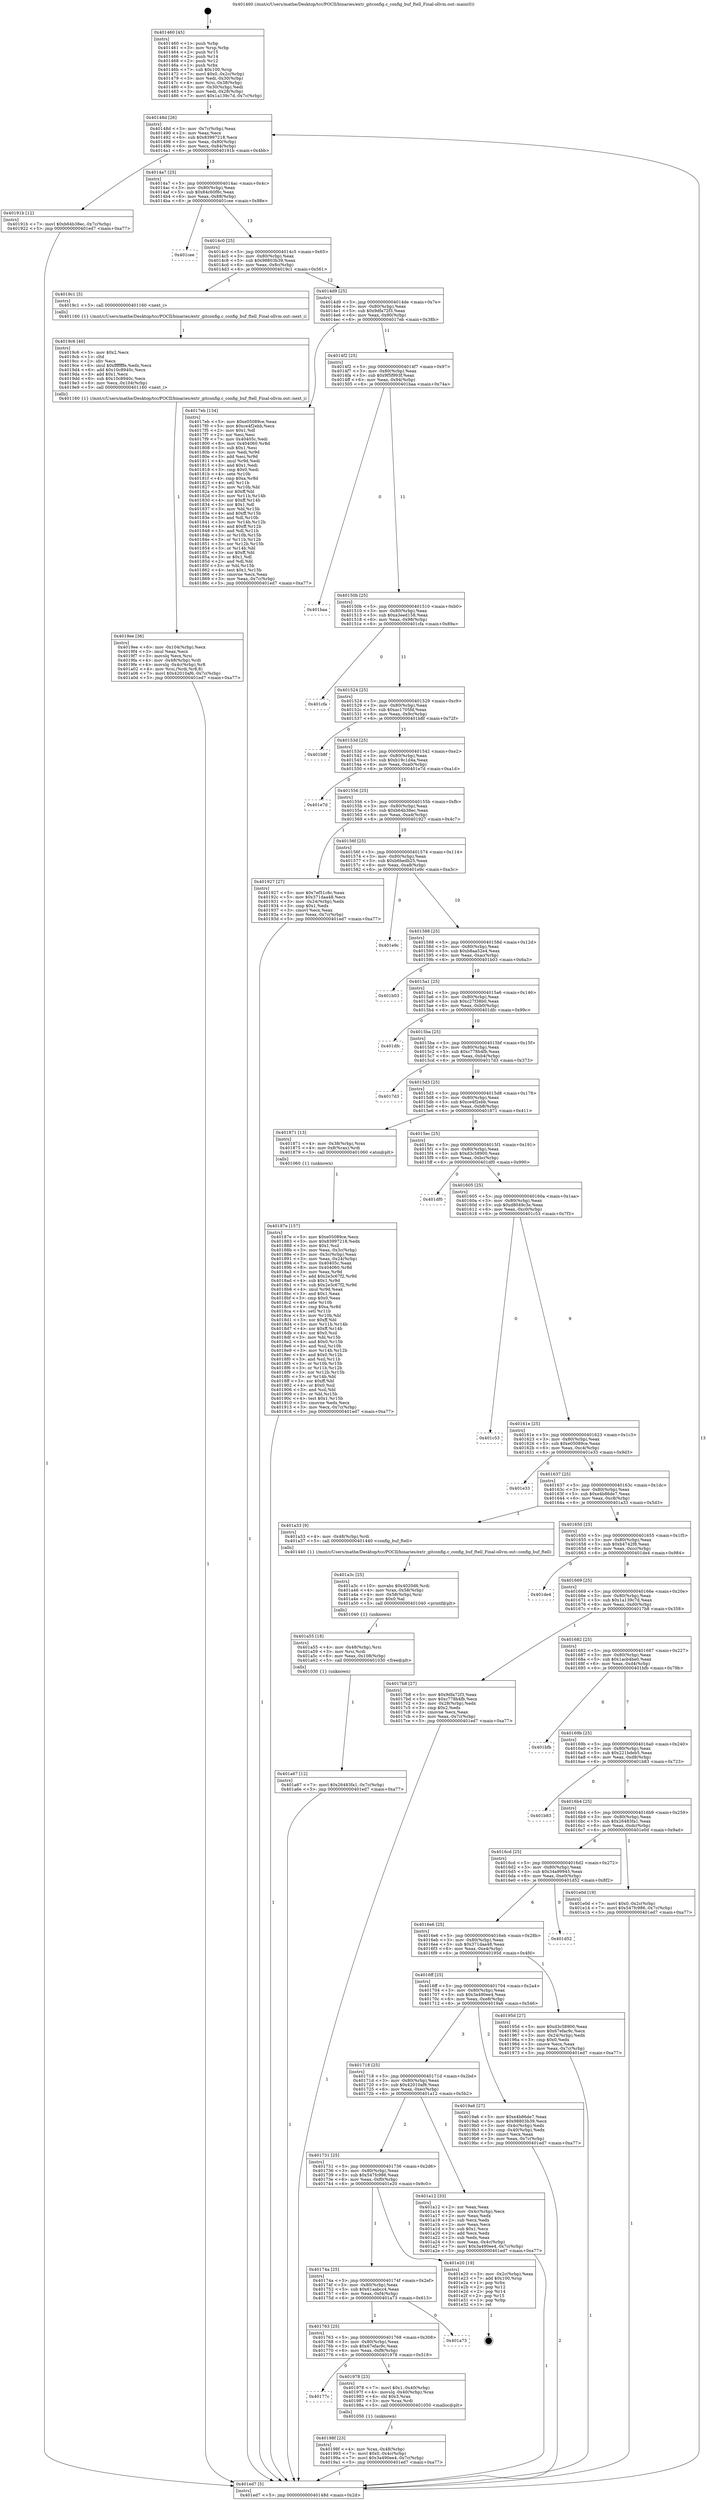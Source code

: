 digraph "0x401460" {
  label = "0x401460 (/mnt/c/Users/mathe/Desktop/tcc/POCII/binaries/extr_gitconfig.c_config_buf_ftell_Final-ollvm.out::main(0))"
  labelloc = "t"
  node[shape=record]

  Entry [label="",width=0.3,height=0.3,shape=circle,fillcolor=black,style=filled]
  "0x40148d" [label="{
     0x40148d [26]\l
     | [instrs]\l
     &nbsp;&nbsp;0x40148d \<+3\>: mov -0x7c(%rbp),%eax\l
     &nbsp;&nbsp;0x401490 \<+2\>: mov %eax,%ecx\l
     &nbsp;&nbsp;0x401492 \<+6\>: sub $0x83997218,%ecx\l
     &nbsp;&nbsp;0x401498 \<+3\>: mov %eax,-0x80(%rbp)\l
     &nbsp;&nbsp;0x40149b \<+6\>: mov %ecx,-0x84(%rbp)\l
     &nbsp;&nbsp;0x4014a1 \<+6\>: je 000000000040191b \<main+0x4bb\>\l
  }"]
  "0x40191b" [label="{
     0x40191b [12]\l
     | [instrs]\l
     &nbsp;&nbsp;0x40191b \<+7\>: movl $0xb64b38ec,-0x7c(%rbp)\l
     &nbsp;&nbsp;0x401922 \<+5\>: jmp 0000000000401ed7 \<main+0xa77\>\l
  }"]
  "0x4014a7" [label="{
     0x4014a7 [25]\l
     | [instrs]\l
     &nbsp;&nbsp;0x4014a7 \<+5\>: jmp 00000000004014ac \<main+0x4c\>\l
     &nbsp;&nbsp;0x4014ac \<+3\>: mov -0x80(%rbp),%eax\l
     &nbsp;&nbsp;0x4014af \<+5\>: sub $0x84c60f8c,%eax\l
     &nbsp;&nbsp;0x4014b4 \<+6\>: mov %eax,-0x88(%rbp)\l
     &nbsp;&nbsp;0x4014ba \<+6\>: je 0000000000401cee \<main+0x88e\>\l
  }"]
  Exit [label="",width=0.3,height=0.3,shape=circle,fillcolor=black,style=filled,peripheries=2]
  "0x401cee" [label="{
     0x401cee\l
  }", style=dashed]
  "0x4014c0" [label="{
     0x4014c0 [25]\l
     | [instrs]\l
     &nbsp;&nbsp;0x4014c0 \<+5\>: jmp 00000000004014c5 \<main+0x65\>\l
     &nbsp;&nbsp;0x4014c5 \<+3\>: mov -0x80(%rbp),%eax\l
     &nbsp;&nbsp;0x4014c8 \<+5\>: sub $0x98803b39,%eax\l
     &nbsp;&nbsp;0x4014cd \<+6\>: mov %eax,-0x8c(%rbp)\l
     &nbsp;&nbsp;0x4014d3 \<+6\>: je 00000000004019c1 \<main+0x561\>\l
  }"]
  "0x401a67" [label="{
     0x401a67 [12]\l
     | [instrs]\l
     &nbsp;&nbsp;0x401a67 \<+7\>: movl $0x26483fa1,-0x7c(%rbp)\l
     &nbsp;&nbsp;0x401a6e \<+5\>: jmp 0000000000401ed7 \<main+0xa77\>\l
  }"]
  "0x4019c1" [label="{
     0x4019c1 [5]\l
     | [instrs]\l
     &nbsp;&nbsp;0x4019c1 \<+5\>: call 0000000000401160 \<next_i\>\l
     | [calls]\l
     &nbsp;&nbsp;0x401160 \{1\} (/mnt/c/Users/mathe/Desktop/tcc/POCII/binaries/extr_gitconfig.c_config_buf_ftell_Final-ollvm.out::next_i)\l
  }"]
  "0x4014d9" [label="{
     0x4014d9 [25]\l
     | [instrs]\l
     &nbsp;&nbsp;0x4014d9 \<+5\>: jmp 00000000004014de \<main+0x7e\>\l
     &nbsp;&nbsp;0x4014de \<+3\>: mov -0x80(%rbp),%eax\l
     &nbsp;&nbsp;0x4014e1 \<+5\>: sub $0x9dfa72f3,%eax\l
     &nbsp;&nbsp;0x4014e6 \<+6\>: mov %eax,-0x90(%rbp)\l
     &nbsp;&nbsp;0x4014ec \<+6\>: je 00000000004017eb \<main+0x38b\>\l
  }"]
  "0x401a55" [label="{
     0x401a55 [18]\l
     | [instrs]\l
     &nbsp;&nbsp;0x401a55 \<+4\>: mov -0x48(%rbp),%rsi\l
     &nbsp;&nbsp;0x401a59 \<+3\>: mov %rsi,%rdi\l
     &nbsp;&nbsp;0x401a5c \<+6\>: mov %eax,-0x108(%rbp)\l
     &nbsp;&nbsp;0x401a62 \<+5\>: call 0000000000401030 \<free@plt\>\l
     | [calls]\l
     &nbsp;&nbsp;0x401030 \{1\} (unknown)\l
  }"]
  "0x4017eb" [label="{
     0x4017eb [134]\l
     | [instrs]\l
     &nbsp;&nbsp;0x4017eb \<+5\>: mov $0xe05089ce,%eax\l
     &nbsp;&nbsp;0x4017f0 \<+5\>: mov $0xce4f2ebb,%ecx\l
     &nbsp;&nbsp;0x4017f5 \<+2\>: mov $0x1,%dl\l
     &nbsp;&nbsp;0x4017f7 \<+2\>: xor %esi,%esi\l
     &nbsp;&nbsp;0x4017f9 \<+7\>: mov 0x40405c,%edi\l
     &nbsp;&nbsp;0x401800 \<+8\>: mov 0x404060,%r8d\l
     &nbsp;&nbsp;0x401808 \<+3\>: sub $0x1,%esi\l
     &nbsp;&nbsp;0x40180b \<+3\>: mov %edi,%r9d\l
     &nbsp;&nbsp;0x40180e \<+3\>: add %esi,%r9d\l
     &nbsp;&nbsp;0x401811 \<+4\>: imul %r9d,%edi\l
     &nbsp;&nbsp;0x401815 \<+3\>: and $0x1,%edi\l
     &nbsp;&nbsp;0x401818 \<+3\>: cmp $0x0,%edi\l
     &nbsp;&nbsp;0x40181b \<+4\>: sete %r10b\l
     &nbsp;&nbsp;0x40181f \<+4\>: cmp $0xa,%r8d\l
     &nbsp;&nbsp;0x401823 \<+4\>: setl %r11b\l
     &nbsp;&nbsp;0x401827 \<+3\>: mov %r10b,%bl\l
     &nbsp;&nbsp;0x40182a \<+3\>: xor $0xff,%bl\l
     &nbsp;&nbsp;0x40182d \<+3\>: mov %r11b,%r14b\l
     &nbsp;&nbsp;0x401830 \<+4\>: xor $0xff,%r14b\l
     &nbsp;&nbsp;0x401834 \<+3\>: xor $0x1,%dl\l
     &nbsp;&nbsp;0x401837 \<+3\>: mov %bl,%r15b\l
     &nbsp;&nbsp;0x40183a \<+4\>: and $0xff,%r15b\l
     &nbsp;&nbsp;0x40183e \<+3\>: and %dl,%r10b\l
     &nbsp;&nbsp;0x401841 \<+3\>: mov %r14b,%r12b\l
     &nbsp;&nbsp;0x401844 \<+4\>: and $0xff,%r12b\l
     &nbsp;&nbsp;0x401848 \<+3\>: and %dl,%r11b\l
     &nbsp;&nbsp;0x40184b \<+3\>: or %r10b,%r15b\l
     &nbsp;&nbsp;0x40184e \<+3\>: or %r11b,%r12b\l
     &nbsp;&nbsp;0x401851 \<+3\>: xor %r12b,%r15b\l
     &nbsp;&nbsp;0x401854 \<+3\>: or %r14b,%bl\l
     &nbsp;&nbsp;0x401857 \<+3\>: xor $0xff,%bl\l
     &nbsp;&nbsp;0x40185a \<+3\>: or $0x1,%dl\l
     &nbsp;&nbsp;0x40185d \<+2\>: and %dl,%bl\l
     &nbsp;&nbsp;0x40185f \<+3\>: or %bl,%r15b\l
     &nbsp;&nbsp;0x401862 \<+4\>: test $0x1,%r15b\l
     &nbsp;&nbsp;0x401866 \<+3\>: cmovne %ecx,%eax\l
     &nbsp;&nbsp;0x401869 \<+3\>: mov %eax,-0x7c(%rbp)\l
     &nbsp;&nbsp;0x40186c \<+5\>: jmp 0000000000401ed7 \<main+0xa77\>\l
  }"]
  "0x4014f2" [label="{
     0x4014f2 [25]\l
     | [instrs]\l
     &nbsp;&nbsp;0x4014f2 \<+5\>: jmp 00000000004014f7 \<main+0x97\>\l
     &nbsp;&nbsp;0x4014f7 \<+3\>: mov -0x80(%rbp),%eax\l
     &nbsp;&nbsp;0x4014fa \<+5\>: sub $0x9f5f993f,%eax\l
     &nbsp;&nbsp;0x4014ff \<+6\>: mov %eax,-0x94(%rbp)\l
     &nbsp;&nbsp;0x401505 \<+6\>: je 0000000000401baa \<main+0x74a\>\l
  }"]
  "0x401a3c" [label="{
     0x401a3c [25]\l
     | [instrs]\l
     &nbsp;&nbsp;0x401a3c \<+10\>: movabs $0x4020d6,%rdi\l
     &nbsp;&nbsp;0x401a46 \<+4\>: mov %rax,-0x58(%rbp)\l
     &nbsp;&nbsp;0x401a4a \<+4\>: mov -0x58(%rbp),%rsi\l
     &nbsp;&nbsp;0x401a4e \<+2\>: mov $0x0,%al\l
     &nbsp;&nbsp;0x401a50 \<+5\>: call 0000000000401040 \<printf@plt\>\l
     | [calls]\l
     &nbsp;&nbsp;0x401040 \{1\} (unknown)\l
  }"]
  "0x401baa" [label="{
     0x401baa\l
  }", style=dashed]
  "0x40150b" [label="{
     0x40150b [25]\l
     | [instrs]\l
     &nbsp;&nbsp;0x40150b \<+5\>: jmp 0000000000401510 \<main+0xb0\>\l
     &nbsp;&nbsp;0x401510 \<+3\>: mov -0x80(%rbp),%eax\l
     &nbsp;&nbsp;0x401513 \<+5\>: sub $0xa3eed158,%eax\l
     &nbsp;&nbsp;0x401518 \<+6\>: mov %eax,-0x98(%rbp)\l
     &nbsp;&nbsp;0x40151e \<+6\>: je 0000000000401cfa \<main+0x89a\>\l
  }"]
  "0x4019ee" [label="{
     0x4019ee [36]\l
     | [instrs]\l
     &nbsp;&nbsp;0x4019ee \<+6\>: mov -0x104(%rbp),%ecx\l
     &nbsp;&nbsp;0x4019f4 \<+3\>: imul %eax,%ecx\l
     &nbsp;&nbsp;0x4019f7 \<+3\>: movslq %ecx,%rsi\l
     &nbsp;&nbsp;0x4019fa \<+4\>: mov -0x48(%rbp),%rdi\l
     &nbsp;&nbsp;0x4019fe \<+4\>: movslq -0x4c(%rbp),%r8\l
     &nbsp;&nbsp;0x401a02 \<+4\>: mov %rsi,(%rdi,%r8,8)\l
     &nbsp;&nbsp;0x401a06 \<+7\>: movl $0x42010af6,-0x7c(%rbp)\l
     &nbsp;&nbsp;0x401a0d \<+5\>: jmp 0000000000401ed7 \<main+0xa77\>\l
  }"]
  "0x401cfa" [label="{
     0x401cfa\l
  }", style=dashed]
  "0x401524" [label="{
     0x401524 [25]\l
     | [instrs]\l
     &nbsp;&nbsp;0x401524 \<+5\>: jmp 0000000000401529 \<main+0xc9\>\l
     &nbsp;&nbsp;0x401529 \<+3\>: mov -0x80(%rbp),%eax\l
     &nbsp;&nbsp;0x40152c \<+5\>: sub $0xac1705fd,%eax\l
     &nbsp;&nbsp;0x401531 \<+6\>: mov %eax,-0x9c(%rbp)\l
     &nbsp;&nbsp;0x401537 \<+6\>: je 0000000000401b8f \<main+0x72f\>\l
  }"]
  "0x4019c6" [label="{
     0x4019c6 [40]\l
     | [instrs]\l
     &nbsp;&nbsp;0x4019c6 \<+5\>: mov $0x2,%ecx\l
     &nbsp;&nbsp;0x4019cb \<+1\>: cltd\l
     &nbsp;&nbsp;0x4019cc \<+2\>: idiv %ecx\l
     &nbsp;&nbsp;0x4019ce \<+6\>: imul $0xfffffffe,%edx,%ecx\l
     &nbsp;&nbsp;0x4019d4 \<+6\>: add $0x10c8940c,%ecx\l
     &nbsp;&nbsp;0x4019da \<+3\>: add $0x1,%ecx\l
     &nbsp;&nbsp;0x4019dd \<+6\>: sub $0x10c8940c,%ecx\l
     &nbsp;&nbsp;0x4019e3 \<+6\>: mov %ecx,-0x104(%rbp)\l
     &nbsp;&nbsp;0x4019e9 \<+5\>: call 0000000000401160 \<next_i\>\l
     | [calls]\l
     &nbsp;&nbsp;0x401160 \{1\} (/mnt/c/Users/mathe/Desktop/tcc/POCII/binaries/extr_gitconfig.c_config_buf_ftell_Final-ollvm.out::next_i)\l
  }"]
  "0x401b8f" [label="{
     0x401b8f\l
  }", style=dashed]
  "0x40153d" [label="{
     0x40153d [25]\l
     | [instrs]\l
     &nbsp;&nbsp;0x40153d \<+5\>: jmp 0000000000401542 \<main+0xe2\>\l
     &nbsp;&nbsp;0x401542 \<+3\>: mov -0x80(%rbp),%eax\l
     &nbsp;&nbsp;0x401545 \<+5\>: sub $0xb19c1d4a,%eax\l
     &nbsp;&nbsp;0x40154a \<+6\>: mov %eax,-0xa0(%rbp)\l
     &nbsp;&nbsp;0x401550 \<+6\>: je 0000000000401e7d \<main+0xa1d\>\l
  }"]
  "0x40198f" [label="{
     0x40198f [23]\l
     | [instrs]\l
     &nbsp;&nbsp;0x40198f \<+4\>: mov %rax,-0x48(%rbp)\l
     &nbsp;&nbsp;0x401993 \<+7\>: movl $0x0,-0x4c(%rbp)\l
     &nbsp;&nbsp;0x40199a \<+7\>: movl $0x3a490ee4,-0x7c(%rbp)\l
     &nbsp;&nbsp;0x4019a1 \<+5\>: jmp 0000000000401ed7 \<main+0xa77\>\l
  }"]
  "0x401e7d" [label="{
     0x401e7d\l
  }", style=dashed]
  "0x401556" [label="{
     0x401556 [25]\l
     | [instrs]\l
     &nbsp;&nbsp;0x401556 \<+5\>: jmp 000000000040155b \<main+0xfb\>\l
     &nbsp;&nbsp;0x40155b \<+3\>: mov -0x80(%rbp),%eax\l
     &nbsp;&nbsp;0x40155e \<+5\>: sub $0xb64b38ec,%eax\l
     &nbsp;&nbsp;0x401563 \<+6\>: mov %eax,-0xa4(%rbp)\l
     &nbsp;&nbsp;0x401569 \<+6\>: je 0000000000401927 \<main+0x4c7\>\l
  }"]
  "0x40177c" [label="{
     0x40177c\l
  }", style=dashed]
  "0x401927" [label="{
     0x401927 [27]\l
     | [instrs]\l
     &nbsp;&nbsp;0x401927 \<+5\>: mov $0x7ef51c8c,%eax\l
     &nbsp;&nbsp;0x40192c \<+5\>: mov $0x371daa48,%ecx\l
     &nbsp;&nbsp;0x401931 \<+3\>: mov -0x24(%rbp),%edx\l
     &nbsp;&nbsp;0x401934 \<+3\>: cmp $0x1,%edx\l
     &nbsp;&nbsp;0x401937 \<+3\>: cmovl %ecx,%eax\l
     &nbsp;&nbsp;0x40193a \<+3\>: mov %eax,-0x7c(%rbp)\l
     &nbsp;&nbsp;0x40193d \<+5\>: jmp 0000000000401ed7 \<main+0xa77\>\l
  }"]
  "0x40156f" [label="{
     0x40156f [25]\l
     | [instrs]\l
     &nbsp;&nbsp;0x40156f \<+5\>: jmp 0000000000401574 \<main+0x114\>\l
     &nbsp;&nbsp;0x401574 \<+3\>: mov -0x80(%rbp),%eax\l
     &nbsp;&nbsp;0x401577 \<+5\>: sub $0xb6bedb25,%eax\l
     &nbsp;&nbsp;0x40157c \<+6\>: mov %eax,-0xa8(%rbp)\l
     &nbsp;&nbsp;0x401582 \<+6\>: je 0000000000401e9c \<main+0xa3c\>\l
  }"]
  "0x401978" [label="{
     0x401978 [23]\l
     | [instrs]\l
     &nbsp;&nbsp;0x401978 \<+7\>: movl $0x1,-0x40(%rbp)\l
     &nbsp;&nbsp;0x40197f \<+4\>: movslq -0x40(%rbp),%rax\l
     &nbsp;&nbsp;0x401983 \<+4\>: shl $0x3,%rax\l
     &nbsp;&nbsp;0x401987 \<+3\>: mov %rax,%rdi\l
     &nbsp;&nbsp;0x40198a \<+5\>: call 0000000000401050 \<malloc@plt\>\l
     | [calls]\l
     &nbsp;&nbsp;0x401050 \{1\} (unknown)\l
  }"]
  "0x401e9c" [label="{
     0x401e9c\l
  }", style=dashed]
  "0x401588" [label="{
     0x401588 [25]\l
     | [instrs]\l
     &nbsp;&nbsp;0x401588 \<+5\>: jmp 000000000040158d \<main+0x12d\>\l
     &nbsp;&nbsp;0x40158d \<+3\>: mov -0x80(%rbp),%eax\l
     &nbsp;&nbsp;0x401590 \<+5\>: sub $0xb8aa52e4,%eax\l
     &nbsp;&nbsp;0x401595 \<+6\>: mov %eax,-0xac(%rbp)\l
     &nbsp;&nbsp;0x40159b \<+6\>: je 0000000000401b03 \<main+0x6a3\>\l
  }"]
  "0x401763" [label="{
     0x401763 [25]\l
     | [instrs]\l
     &nbsp;&nbsp;0x401763 \<+5\>: jmp 0000000000401768 \<main+0x308\>\l
     &nbsp;&nbsp;0x401768 \<+3\>: mov -0x80(%rbp),%eax\l
     &nbsp;&nbsp;0x40176b \<+5\>: sub $0x67efac9c,%eax\l
     &nbsp;&nbsp;0x401770 \<+6\>: mov %eax,-0xf8(%rbp)\l
     &nbsp;&nbsp;0x401776 \<+6\>: je 0000000000401978 \<main+0x518\>\l
  }"]
  "0x401b03" [label="{
     0x401b03\l
  }", style=dashed]
  "0x4015a1" [label="{
     0x4015a1 [25]\l
     | [instrs]\l
     &nbsp;&nbsp;0x4015a1 \<+5\>: jmp 00000000004015a6 \<main+0x146\>\l
     &nbsp;&nbsp;0x4015a6 \<+3\>: mov -0x80(%rbp),%eax\l
     &nbsp;&nbsp;0x4015a9 \<+5\>: sub $0xc27f38b0,%eax\l
     &nbsp;&nbsp;0x4015ae \<+6\>: mov %eax,-0xb0(%rbp)\l
     &nbsp;&nbsp;0x4015b4 \<+6\>: je 0000000000401dfc \<main+0x99c\>\l
  }"]
  "0x401a73" [label="{
     0x401a73\l
  }", style=dashed]
  "0x401dfc" [label="{
     0x401dfc\l
  }", style=dashed]
  "0x4015ba" [label="{
     0x4015ba [25]\l
     | [instrs]\l
     &nbsp;&nbsp;0x4015ba \<+5\>: jmp 00000000004015bf \<main+0x15f\>\l
     &nbsp;&nbsp;0x4015bf \<+3\>: mov -0x80(%rbp),%eax\l
     &nbsp;&nbsp;0x4015c2 \<+5\>: sub $0xc778b4fb,%eax\l
     &nbsp;&nbsp;0x4015c7 \<+6\>: mov %eax,-0xb4(%rbp)\l
     &nbsp;&nbsp;0x4015cd \<+6\>: je 00000000004017d3 \<main+0x373\>\l
  }"]
  "0x40174a" [label="{
     0x40174a [25]\l
     | [instrs]\l
     &nbsp;&nbsp;0x40174a \<+5\>: jmp 000000000040174f \<main+0x2ef\>\l
     &nbsp;&nbsp;0x40174f \<+3\>: mov -0x80(%rbp),%eax\l
     &nbsp;&nbsp;0x401752 \<+5\>: sub $0x61aabcc4,%eax\l
     &nbsp;&nbsp;0x401757 \<+6\>: mov %eax,-0xf4(%rbp)\l
     &nbsp;&nbsp;0x40175d \<+6\>: je 0000000000401a73 \<main+0x613\>\l
  }"]
  "0x4017d3" [label="{
     0x4017d3\l
  }", style=dashed]
  "0x4015d3" [label="{
     0x4015d3 [25]\l
     | [instrs]\l
     &nbsp;&nbsp;0x4015d3 \<+5\>: jmp 00000000004015d8 \<main+0x178\>\l
     &nbsp;&nbsp;0x4015d8 \<+3\>: mov -0x80(%rbp),%eax\l
     &nbsp;&nbsp;0x4015db \<+5\>: sub $0xce4f2ebb,%eax\l
     &nbsp;&nbsp;0x4015e0 \<+6\>: mov %eax,-0xb8(%rbp)\l
     &nbsp;&nbsp;0x4015e6 \<+6\>: je 0000000000401871 \<main+0x411\>\l
  }"]
  "0x401e20" [label="{
     0x401e20 [19]\l
     | [instrs]\l
     &nbsp;&nbsp;0x401e20 \<+3\>: mov -0x2c(%rbp),%eax\l
     &nbsp;&nbsp;0x401e23 \<+7\>: add $0x100,%rsp\l
     &nbsp;&nbsp;0x401e2a \<+1\>: pop %rbx\l
     &nbsp;&nbsp;0x401e2b \<+2\>: pop %r12\l
     &nbsp;&nbsp;0x401e2d \<+2\>: pop %r14\l
     &nbsp;&nbsp;0x401e2f \<+2\>: pop %r15\l
     &nbsp;&nbsp;0x401e31 \<+1\>: pop %rbp\l
     &nbsp;&nbsp;0x401e32 \<+1\>: ret\l
  }"]
  "0x401871" [label="{
     0x401871 [13]\l
     | [instrs]\l
     &nbsp;&nbsp;0x401871 \<+4\>: mov -0x38(%rbp),%rax\l
     &nbsp;&nbsp;0x401875 \<+4\>: mov 0x8(%rax),%rdi\l
     &nbsp;&nbsp;0x401879 \<+5\>: call 0000000000401060 \<atoi@plt\>\l
     | [calls]\l
     &nbsp;&nbsp;0x401060 \{1\} (unknown)\l
  }"]
  "0x4015ec" [label="{
     0x4015ec [25]\l
     | [instrs]\l
     &nbsp;&nbsp;0x4015ec \<+5\>: jmp 00000000004015f1 \<main+0x191\>\l
     &nbsp;&nbsp;0x4015f1 \<+3\>: mov -0x80(%rbp),%eax\l
     &nbsp;&nbsp;0x4015f4 \<+5\>: sub $0xd3c58900,%eax\l
     &nbsp;&nbsp;0x4015f9 \<+6\>: mov %eax,-0xbc(%rbp)\l
     &nbsp;&nbsp;0x4015ff \<+6\>: je 0000000000401df0 \<main+0x990\>\l
  }"]
  "0x401731" [label="{
     0x401731 [25]\l
     | [instrs]\l
     &nbsp;&nbsp;0x401731 \<+5\>: jmp 0000000000401736 \<main+0x2d6\>\l
     &nbsp;&nbsp;0x401736 \<+3\>: mov -0x80(%rbp),%eax\l
     &nbsp;&nbsp;0x401739 \<+5\>: sub $0x547fc986,%eax\l
     &nbsp;&nbsp;0x40173e \<+6\>: mov %eax,-0xf0(%rbp)\l
     &nbsp;&nbsp;0x401744 \<+6\>: je 0000000000401e20 \<main+0x9c0\>\l
  }"]
  "0x401df0" [label="{
     0x401df0\l
  }", style=dashed]
  "0x401605" [label="{
     0x401605 [25]\l
     | [instrs]\l
     &nbsp;&nbsp;0x401605 \<+5\>: jmp 000000000040160a \<main+0x1aa\>\l
     &nbsp;&nbsp;0x40160a \<+3\>: mov -0x80(%rbp),%eax\l
     &nbsp;&nbsp;0x40160d \<+5\>: sub $0xd8049c3e,%eax\l
     &nbsp;&nbsp;0x401612 \<+6\>: mov %eax,-0xc0(%rbp)\l
     &nbsp;&nbsp;0x401618 \<+6\>: je 0000000000401c53 \<main+0x7f3\>\l
  }"]
  "0x401a12" [label="{
     0x401a12 [33]\l
     | [instrs]\l
     &nbsp;&nbsp;0x401a12 \<+2\>: xor %eax,%eax\l
     &nbsp;&nbsp;0x401a14 \<+3\>: mov -0x4c(%rbp),%ecx\l
     &nbsp;&nbsp;0x401a17 \<+2\>: mov %eax,%edx\l
     &nbsp;&nbsp;0x401a19 \<+2\>: sub %ecx,%edx\l
     &nbsp;&nbsp;0x401a1b \<+2\>: mov %eax,%ecx\l
     &nbsp;&nbsp;0x401a1d \<+3\>: sub $0x1,%ecx\l
     &nbsp;&nbsp;0x401a20 \<+2\>: add %ecx,%edx\l
     &nbsp;&nbsp;0x401a22 \<+2\>: sub %edx,%eax\l
     &nbsp;&nbsp;0x401a24 \<+3\>: mov %eax,-0x4c(%rbp)\l
     &nbsp;&nbsp;0x401a27 \<+7\>: movl $0x3a490ee4,-0x7c(%rbp)\l
     &nbsp;&nbsp;0x401a2e \<+5\>: jmp 0000000000401ed7 \<main+0xa77\>\l
  }"]
  "0x401c53" [label="{
     0x401c53\l
  }", style=dashed]
  "0x40161e" [label="{
     0x40161e [25]\l
     | [instrs]\l
     &nbsp;&nbsp;0x40161e \<+5\>: jmp 0000000000401623 \<main+0x1c3\>\l
     &nbsp;&nbsp;0x401623 \<+3\>: mov -0x80(%rbp),%eax\l
     &nbsp;&nbsp;0x401626 \<+5\>: sub $0xe05089ce,%eax\l
     &nbsp;&nbsp;0x40162b \<+6\>: mov %eax,-0xc4(%rbp)\l
     &nbsp;&nbsp;0x401631 \<+6\>: je 0000000000401e33 \<main+0x9d3\>\l
  }"]
  "0x401718" [label="{
     0x401718 [25]\l
     | [instrs]\l
     &nbsp;&nbsp;0x401718 \<+5\>: jmp 000000000040171d \<main+0x2bd\>\l
     &nbsp;&nbsp;0x40171d \<+3\>: mov -0x80(%rbp),%eax\l
     &nbsp;&nbsp;0x401720 \<+5\>: sub $0x42010af6,%eax\l
     &nbsp;&nbsp;0x401725 \<+6\>: mov %eax,-0xec(%rbp)\l
     &nbsp;&nbsp;0x40172b \<+6\>: je 0000000000401a12 \<main+0x5b2\>\l
  }"]
  "0x401e33" [label="{
     0x401e33\l
  }", style=dashed]
  "0x401637" [label="{
     0x401637 [25]\l
     | [instrs]\l
     &nbsp;&nbsp;0x401637 \<+5\>: jmp 000000000040163c \<main+0x1dc\>\l
     &nbsp;&nbsp;0x40163c \<+3\>: mov -0x80(%rbp),%eax\l
     &nbsp;&nbsp;0x40163f \<+5\>: sub $0xe4b86de7,%eax\l
     &nbsp;&nbsp;0x401644 \<+6\>: mov %eax,-0xc8(%rbp)\l
     &nbsp;&nbsp;0x40164a \<+6\>: je 0000000000401a33 \<main+0x5d3\>\l
  }"]
  "0x4019a6" [label="{
     0x4019a6 [27]\l
     | [instrs]\l
     &nbsp;&nbsp;0x4019a6 \<+5\>: mov $0xe4b86de7,%eax\l
     &nbsp;&nbsp;0x4019ab \<+5\>: mov $0x98803b39,%ecx\l
     &nbsp;&nbsp;0x4019b0 \<+3\>: mov -0x4c(%rbp),%edx\l
     &nbsp;&nbsp;0x4019b3 \<+3\>: cmp -0x40(%rbp),%edx\l
     &nbsp;&nbsp;0x4019b6 \<+3\>: cmovl %ecx,%eax\l
     &nbsp;&nbsp;0x4019b9 \<+3\>: mov %eax,-0x7c(%rbp)\l
     &nbsp;&nbsp;0x4019bc \<+5\>: jmp 0000000000401ed7 \<main+0xa77\>\l
  }"]
  "0x401a33" [label="{
     0x401a33 [9]\l
     | [instrs]\l
     &nbsp;&nbsp;0x401a33 \<+4\>: mov -0x48(%rbp),%rdi\l
     &nbsp;&nbsp;0x401a37 \<+5\>: call 0000000000401440 \<config_buf_ftell\>\l
     | [calls]\l
     &nbsp;&nbsp;0x401440 \{1\} (/mnt/c/Users/mathe/Desktop/tcc/POCII/binaries/extr_gitconfig.c_config_buf_ftell_Final-ollvm.out::config_buf_ftell)\l
  }"]
  "0x401650" [label="{
     0x401650 [25]\l
     | [instrs]\l
     &nbsp;&nbsp;0x401650 \<+5\>: jmp 0000000000401655 \<main+0x1f5\>\l
     &nbsp;&nbsp;0x401655 \<+3\>: mov -0x80(%rbp),%eax\l
     &nbsp;&nbsp;0x401658 \<+5\>: sub $0xb4742f8,%eax\l
     &nbsp;&nbsp;0x40165d \<+6\>: mov %eax,-0xcc(%rbp)\l
     &nbsp;&nbsp;0x401663 \<+6\>: je 0000000000401de4 \<main+0x984\>\l
  }"]
  "0x4016ff" [label="{
     0x4016ff [25]\l
     | [instrs]\l
     &nbsp;&nbsp;0x4016ff \<+5\>: jmp 0000000000401704 \<main+0x2a4\>\l
     &nbsp;&nbsp;0x401704 \<+3\>: mov -0x80(%rbp),%eax\l
     &nbsp;&nbsp;0x401707 \<+5\>: sub $0x3a490ee4,%eax\l
     &nbsp;&nbsp;0x40170c \<+6\>: mov %eax,-0xe8(%rbp)\l
     &nbsp;&nbsp;0x401712 \<+6\>: je 00000000004019a6 \<main+0x546\>\l
  }"]
  "0x401de4" [label="{
     0x401de4\l
  }", style=dashed]
  "0x401669" [label="{
     0x401669 [25]\l
     | [instrs]\l
     &nbsp;&nbsp;0x401669 \<+5\>: jmp 000000000040166e \<main+0x20e\>\l
     &nbsp;&nbsp;0x40166e \<+3\>: mov -0x80(%rbp),%eax\l
     &nbsp;&nbsp;0x401671 \<+5\>: sub $0x1a139c7d,%eax\l
     &nbsp;&nbsp;0x401676 \<+6\>: mov %eax,-0xd0(%rbp)\l
     &nbsp;&nbsp;0x40167c \<+6\>: je 00000000004017b8 \<main+0x358\>\l
  }"]
  "0x40195d" [label="{
     0x40195d [27]\l
     | [instrs]\l
     &nbsp;&nbsp;0x40195d \<+5\>: mov $0xd3c58900,%eax\l
     &nbsp;&nbsp;0x401962 \<+5\>: mov $0x67efac9c,%ecx\l
     &nbsp;&nbsp;0x401967 \<+3\>: mov -0x24(%rbp),%edx\l
     &nbsp;&nbsp;0x40196a \<+3\>: cmp $0x0,%edx\l
     &nbsp;&nbsp;0x40196d \<+3\>: cmove %ecx,%eax\l
     &nbsp;&nbsp;0x401970 \<+3\>: mov %eax,-0x7c(%rbp)\l
     &nbsp;&nbsp;0x401973 \<+5\>: jmp 0000000000401ed7 \<main+0xa77\>\l
  }"]
  "0x4017b8" [label="{
     0x4017b8 [27]\l
     | [instrs]\l
     &nbsp;&nbsp;0x4017b8 \<+5\>: mov $0x9dfa72f3,%eax\l
     &nbsp;&nbsp;0x4017bd \<+5\>: mov $0xc778b4fb,%ecx\l
     &nbsp;&nbsp;0x4017c2 \<+3\>: mov -0x28(%rbp),%edx\l
     &nbsp;&nbsp;0x4017c5 \<+3\>: cmp $0x2,%edx\l
     &nbsp;&nbsp;0x4017c8 \<+3\>: cmovne %ecx,%eax\l
     &nbsp;&nbsp;0x4017cb \<+3\>: mov %eax,-0x7c(%rbp)\l
     &nbsp;&nbsp;0x4017ce \<+5\>: jmp 0000000000401ed7 \<main+0xa77\>\l
  }"]
  "0x401682" [label="{
     0x401682 [25]\l
     | [instrs]\l
     &nbsp;&nbsp;0x401682 \<+5\>: jmp 0000000000401687 \<main+0x227\>\l
     &nbsp;&nbsp;0x401687 \<+3\>: mov -0x80(%rbp),%eax\l
     &nbsp;&nbsp;0x40168a \<+5\>: sub $0x1acb4be0,%eax\l
     &nbsp;&nbsp;0x40168f \<+6\>: mov %eax,-0xd4(%rbp)\l
     &nbsp;&nbsp;0x401695 \<+6\>: je 0000000000401bfb \<main+0x79b\>\l
  }"]
  "0x401ed7" [label="{
     0x401ed7 [5]\l
     | [instrs]\l
     &nbsp;&nbsp;0x401ed7 \<+5\>: jmp 000000000040148d \<main+0x2d\>\l
  }"]
  "0x401460" [label="{
     0x401460 [45]\l
     | [instrs]\l
     &nbsp;&nbsp;0x401460 \<+1\>: push %rbp\l
     &nbsp;&nbsp;0x401461 \<+3\>: mov %rsp,%rbp\l
     &nbsp;&nbsp;0x401464 \<+2\>: push %r15\l
     &nbsp;&nbsp;0x401466 \<+2\>: push %r14\l
     &nbsp;&nbsp;0x401468 \<+2\>: push %r12\l
     &nbsp;&nbsp;0x40146a \<+1\>: push %rbx\l
     &nbsp;&nbsp;0x40146b \<+7\>: sub $0x100,%rsp\l
     &nbsp;&nbsp;0x401472 \<+7\>: movl $0x0,-0x2c(%rbp)\l
     &nbsp;&nbsp;0x401479 \<+3\>: mov %edi,-0x30(%rbp)\l
     &nbsp;&nbsp;0x40147c \<+4\>: mov %rsi,-0x38(%rbp)\l
     &nbsp;&nbsp;0x401480 \<+3\>: mov -0x30(%rbp),%edi\l
     &nbsp;&nbsp;0x401483 \<+3\>: mov %edi,-0x28(%rbp)\l
     &nbsp;&nbsp;0x401486 \<+7\>: movl $0x1a139c7d,-0x7c(%rbp)\l
  }"]
  "0x40187e" [label="{
     0x40187e [157]\l
     | [instrs]\l
     &nbsp;&nbsp;0x40187e \<+5\>: mov $0xe05089ce,%ecx\l
     &nbsp;&nbsp;0x401883 \<+5\>: mov $0x83997218,%edx\l
     &nbsp;&nbsp;0x401888 \<+3\>: mov $0x1,%sil\l
     &nbsp;&nbsp;0x40188b \<+3\>: mov %eax,-0x3c(%rbp)\l
     &nbsp;&nbsp;0x40188e \<+3\>: mov -0x3c(%rbp),%eax\l
     &nbsp;&nbsp;0x401891 \<+3\>: mov %eax,-0x24(%rbp)\l
     &nbsp;&nbsp;0x401894 \<+7\>: mov 0x40405c,%eax\l
     &nbsp;&nbsp;0x40189b \<+8\>: mov 0x404060,%r8d\l
     &nbsp;&nbsp;0x4018a3 \<+3\>: mov %eax,%r9d\l
     &nbsp;&nbsp;0x4018a6 \<+7\>: add $0x2e3c67f2,%r9d\l
     &nbsp;&nbsp;0x4018ad \<+4\>: sub $0x1,%r9d\l
     &nbsp;&nbsp;0x4018b1 \<+7\>: sub $0x2e3c67f2,%r9d\l
     &nbsp;&nbsp;0x4018b8 \<+4\>: imul %r9d,%eax\l
     &nbsp;&nbsp;0x4018bc \<+3\>: and $0x1,%eax\l
     &nbsp;&nbsp;0x4018bf \<+3\>: cmp $0x0,%eax\l
     &nbsp;&nbsp;0x4018c2 \<+4\>: sete %r10b\l
     &nbsp;&nbsp;0x4018c6 \<+4\>: cmp $0xa,%r8d\l
     &nbsp;&nbsp;0x4018ca \<+4\>: setl %r11b\l
     &nbsp;&nbsp;0x4018ce \<+3\>: mov %r10b,%bl\l
     &nbsp;&nbsp;0x4018d1 \<+3\>: xor $0xff,%bl\l
     &nbsp;&nbsp;0x4018d4 \<+3\>: mov %r11b,%r14b\l
     &nbsp;&nbsp;0x4018d7 \<+4\>: xor $0xff,%r14b\l
     &nbsp;&nbsp;0x4018db \<+4\>: xor $0x0,%sil\l
     &nbsp;&nbsp;0x4018df \<+3\>: mov %bl,%r15b\l
     &nbsp;&nbsp;0x4018e2 \<+4\>: and $0x0,%r15b\l
     &nbsp;&nbsp;0x4018e6 \<+3\>: and %sil,%r10b\l
     &nbsp;&nbsp;0x4018e9 \<+3\>: mov %r14b,%r12b\l
     &nbsp;&nbsp;0x4018ec \<+4\>: and $0x0,%r12b\l
     &nbsp;&nbsp;0x4018f0 \<+3\>: and %sil,%r11b\l
     &nbsp;&nbsp;0x4018f3 \<+3\>: or %r10b,%r15b\l
     &nbsp;&nbsp;0x4018f6 \<+3\>: or %r11b,%r12b\l
     &nbsp;&nbsp;0x4018f9 \<+3\>: xor %r12b,%r15b\l
     &nbsp;&nbsp;0x4018fc \<+3\>: or %r14b,%bl\l
     &nbsp;&nbsp;0x4018ff \<+3\>: xor $0xff,%bl\l
     &nbsp;&nbsp;0x401902 \<+4\>: or $0x0,%sil\l
     &nbsp;&nbsp;0x401906 \<+3\>: and %sil,%bl\l
     &nbsp;&nbsp;0x401909 \<+3\>: or %bl,%r15b\l
     &nbsp;&nbsp;0x40190c \<+4\>: test $0x1,%r15b\l
     &nbsp;&nbsp;0x401910 \<+3\>: cmovne %edx,%ecx\l
     &nbsp;&nbsp;0x401913 \<+3\>: mov %ecx,-0x7c(%rbp)\l
     &nbsp;&nbsp;0x401916 \<+5\>: jmp 0000000000401ed7 \<main+0xa77\>\l
  }"]
  "0x4016e6" [label="{
     0x4016e6 [25]\l
     | [instrs]\l
     &nbsp;&nbsp;0x4016e6 \<+5\>: jmp 00000000004016eb \<main+0x28b\>\l
     &nbsp;&nbsp;0x4016eb \<+3\>: mov -0x80(%rbp),%eax\l
     &nbsp;&nbsp;0x4016ee \<+5\>: sub $0x371daa48,%eax\l
     &nbsp;&nbsp;0x4016f3 \<+6\>: mov %eax,-0xe4(%rbp)\l
     &nbsp;&nbsp;0x4016f9 \<+6\>: je 000000000040195d \<main+0x4fd\>\l
  }"]
  "0x401bfb" [label="{
     0x401bfb\l
  }", style=dashed]
  "0x40169b" [label="{
     0x40169b [25]\l
     | [instrs]\l
     &nbsp;&nbsp;0x40169b \<+5\>: jmp 00000000004016a0 \<main+0x240\>\l
     &nbsp;&nbsp;0x4016a0 \<+3\>: mov -0x80(%rbp),%eax\l
     &nbsp;&nbsp;0x4016a3 \<+5\>: sub $0x221bdeb5,%eax\l
     &nbsp;&nbsp;0x4016a8 \<+6\>: mov %eax,-0xd8(%rbp)\l
     &nbsp;&nbsp;0x4016ae \<+6\>: je 0000000000401b83 \<main+0x723\>\l
  }"]
  "0x401d52" [label="{
     0x401d52\l
  }", style=dashed]
  "0x401b83" [label="{
     0x401b83\l
  }", style=dashed]
  "0x4016b4" [label="{
     0x4016b4 [25]\l
     | [instrs]\l
     &nbsp;&nbsp;0x4016b4 \<+5\>: jmp 00000000004016b9 \<main+0x259\>\l
     &nbsp;&nbsp;0x4016b9 \<+3\>: mov -0x80(%rbp),%eax\l
     &nbsp;&nbsp;0x4016bc \<+5\>: sub $0x26483fa1,%eax\l
     &nbsp;&nbsp;0x4016c1 \<+6\>: mov %eax,-0xdc(%rbp)\l
     &nbsp;&nbsp;0x4016c7 \<+6\>: je 0000000000401e0d \<main+0x9ad\>\l
  }"]
  "0x4016cd" [label="{
     0x4016cd [25]\l
     | [instrs]\l
     &nbsp;&nbsp;0x4016cd \<+5\>: jmp 00000000004016d2 \<main+0x272\>\l
     &nbsp;&nbsp;0x4016d2 \<+3\>: mov -0x80(%rbp),%eax\l
     &nbsp;&nbsp;0x4016d5 \<+5\>: sub $0x34a99945,%eax\l
     &nbsp;&nbsp;0x4016da \<+6\>: mov %eax,-0xe0(%rbp)\l
     &nbsp;&nbsp;0x4016e0 \<+6\>: je 0000000000401d52 \<main+0x8f2\>\l
  }"]
  "0x401e0d" [label="{
     0x401e0d [19]\l
     | [instrs]\l
     &nbsp;&nbsp;0x401e0d \<+7\>: movl $0x0,-0x2c(%rbp)\l
     &nbsp;&nbsp;0x401e14 \<+7\>: movl $0x547fc986,-0x7c(%rbp)\l
     &nbsp;&nbsp;0x401e1b \<+5\>: jmp 0000000000401ed7 \<main+0xa77\>\l
  }"]
  Entry -> "0x401460" [label=" 1"]
  "0x40148d" -> "0x40191b" [label=" 1"]
  "0x40148d" -> "0x4014a7" [label=" 13"]
  "0x401e20" -> Exit [label=" 1"]
  "0x4014a7" -> "0x401cee" [label=" 0"]
  "0x4014a7" -> "0x4014c0" [label=" 13"]
  "0x401e0d" -> "0x401ed7" [label=" 1"]
  "0x4014c0" -> "0x4019c1" [label=" 1"]
  "0x4014c0" -> "0x4014d9" [label=" 12"]
  "0x401a67" -> "0x401ed7" [label=" 1"]
  "0x4014d9" -> "0x4017eb" [label=" 1"]
  "0x4014d9" -> "0x4014f2" [label=" 11"]
  "0x401a55" -> "0x401a67" [label=" 1"]
  "0x4014f2" -> "0x401baa" [label=" 0"]
  "0x4014f2" -> "0x40150b" [label=" 11"]
  "0x401a3c" -> "0x401a55" [label=" 1"]
  "0x40150b" -> "0x401cfa" [label=" 0"]
  "0x40150b" -> "0x401524" [label=" 11"]
  "0x401a33" -> "0x401a3c" [label=" 1"]
  "0x401524" -> "0x401b8f" [label=" 0"]
  "0x401524" -> "0x40153d" [label=" 11"]
  "0x401a12" -> "0x401ed7" [label=" 1"]
  "0x40153d" -> "0x401e7d" [label=" 0"]
  "0x40153d" -> "0x401556" [label=" 11"]
  "0x4019ee" -> "0x401ed7" [label=" 1"]
  "0x401556" -> "0x401927" [label=" 1"]
  "0x401556" -> "0x40156f" [label=" 10"]
  "0x4019c6" -> "0x4019ee" [label=" 1"]
  "0x40156f" -> "0x401e9c" [label=" 0"]
  "0x40156f" -> "0x401588" [label=" 10"]
  "0x4019c1" -> "0x4019c6" [label=" 1"]
  "0x401588" -> "0x401b03" [label=" 0"]
  "0x401588" -> "0x4015a1" [label=" 10"]
  "0x40198f" -> "0x401ed7" [label=" 1"]
  "0x4015a1" -> "0x401dfc" [label=" 0"]
  "0x4015a1" -> "0x4015ba" [label=" 10"]
  "0x401978" -> "0x40198f" [label=" 1"]
  "0x4015ba" -> "0x4017d3" [label=" 0"]
  "0x4015ba" -> "0x4015d3" [label=" 10"]
  "0x401763" -> "0x401978" [label=" 1"]
  "0x4015d3" -> "0x401871" [label=" 1"]
  "0x4015d3" -> "0x4015ec" [label=" 9"]
  "0x4019a6" -> "0x401ed7" [label=" 2"]
  "0x4015ec" -> "0x401df0" [label=" 0"]
  "0x4015ec" -> "0x401605" [label=" 9"]
  "0x40174a" -> "0x401a73" [label=" 0"]
  "0x401605" -> "0x401c53" [label=" 0"]
  "0x401605" -> "0x40161e" [label=" 9"]
  "0x401763" -> "0x40177c" [label=" 0"]
  "0x40161e" -> "0x401e33" [label=" 0"]
  "0x40161e" -> "0x401637" [label=" 9"]
  "0x401731" -> "0x401e20" [label=" 1"]
  "0x401637" -> "0x401a33" [label=" 1"]
  "0x401637" -> "0x401650" [label=" 8"]
  "0x40174a" -> "0x401763" [label=" 1"]
  "0x401650" -> "0x401de4" [label=" 0"]
  "0x401650" -> "0x401669" [label=" 8"]
  "0x401718" -> "0x401a12" [label=" 1"]
  "0x401669" -> "0x4017b8" [label=" 1"]
  "0x401669" -> "0x401682" [label=" 7"]
  "0x4017b8" -> "0x401ed7" [label=" 1"]
  "0x401460" -> "0x40148d" [label=" 1"]
  "0x401ed7" -> "0x40148d" [label=" 13"]
  "0x4017eb" -> "0x401ed7" [label=" 1"]
  "0x401871" -> "0x40187e" [label=" 1"]
  "0x40187e" -> "0x401ed7" [label=" 1"]
  "0x40191b" -> "0x401ed7" [label=" 1"]
  "0x401927" -> "0x401ed7" [label=" 1"]
  "0x401731" -> "0x40174a" [label=" 1"]
  "0x401682" -> "0x401bfb" [label=" 0"]
  "0x401682" -> "0x40169b" [label=" 7"]
  "0x4016ff" -> "0x4019a6" [label=" 2"]
  "0x40169b" -> "0x401b83" [label=" 0"]
  "0x40169b" -> "0x4016b4" [label=" 7"]
  "0x401718" -> "0x401731" [label=" 2"]
  "0x4016b4" -> "0x401e0d" [label=" 1"]
  "0x4016b4" -> "0x4016cd" [label=" 6"]
  "0x40195d" -> "0x401ed7" [label=" 1"]
  "0x4016cd" -> "0x401d52" [label=" 0"]
  "0x4016cd" -> "0x4016e6" [label=" 6"]
  "0x4016ff" -> "0x401718" [label=" 3"]
  "0x4016e6" -> "0x40195d" [label=" 1"]
  "0x4016e6" -> "0x4016ff" [label=" 5"]
}
